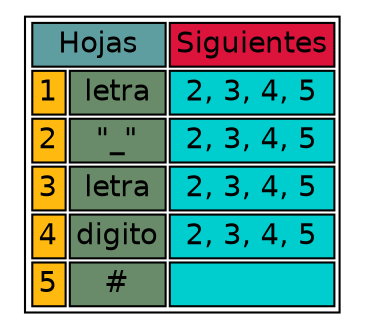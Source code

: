 digraph {
  node [ shape=none fontname=Helvetica ]
 n1 [ label = <
<table>
<tr><td colspan="2" bgcolor="cadetblue">Hojas</td><td colspan="1" bgcolor="crimson">Siguientes</td></tr>
<tr><td bgcolor="darkgoldenrod1">1</td><td bgcolor="darkseagreen4">letra</td><td bgcolor="cyan3">2, 3, 4, 5</td></tr><tr><td bgcolor="darkgoldenrod1">2</td><td bgcolor="darkseagreen4">"_"</td><td bgcolor="cyan3">2, 3, 4, 5</td></tr><tr><td bgcolor="darkgoldenrod1">3</td><td bgcolor="darkseagreen4">letra</td><td bgcolor="cyan3">2, 3, 4, 5</td></tr><tr><td bgcolor="darkgoldenrod1">4</td><td bgcolor="darkseagreen4">digito</td><td bgcolor="cyan3">2, 3, 4, 5</td></tr><tr><td bgcolor="darkgoldenrod1">5</td><td bgcolor="darkseagreen4">#</td><td bgcolor="cyan3"></td></tr> </table>>]
}
